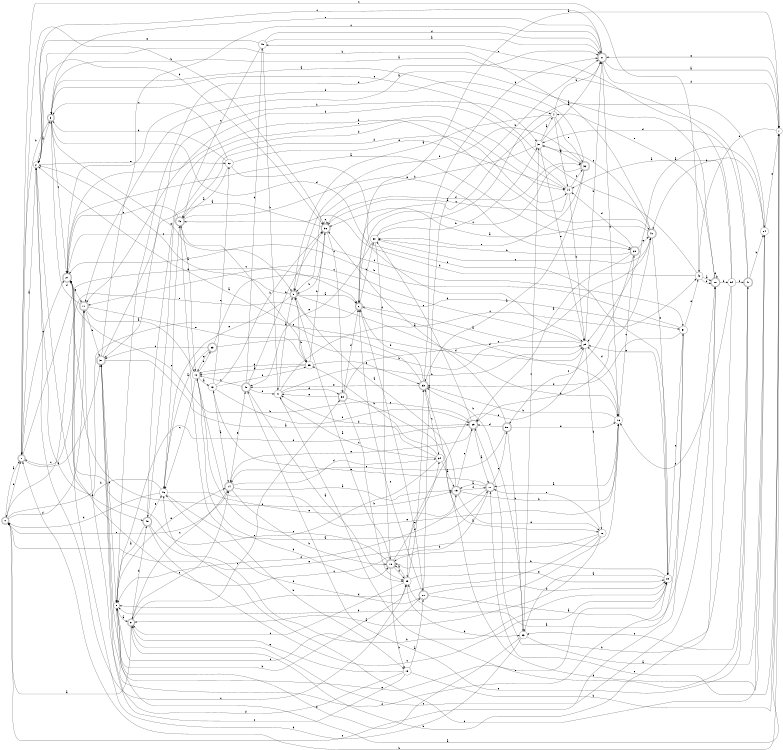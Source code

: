 digraph n44_9 {
__start0 [label="" shape="none"];

rankdir=LR;
size="8,5";

s0 [style="rounded,filled", color="black", fillcolor="white" shape="doublecircle", label="0"];
s1 [style="rounded,filled", color="black", fillcolor="white" shape="doublecircle", label="1"];
s2 [style="filled", color="black", fillcolor="white" shape="circle", label="2"];
s3 [style="rounded,filled", color="black", fillcolor="white" shape="doublecircle", label="3"];
s4 [style="filled", color="black", fillcolor="white" shape="circle", label="4"];
s5 [style="rounded,filled", color="black", fillcolor="white" shape="doublecircle", label="5"];
s6 [style="rounded,filled", color="black", fillcolor="white" shape="doublecircle", label="6"];
s7 [style="filled", color="black", fillcolor="white" shape="circle", label="7"];
s8 [style="filled", color="black", fillcolor="white" shape="circle", label="8"];
s9 [style="rounded,filled", color="black", fillcolor="white" shape="doublecircle", label="9"];
s10 [style="rounded,filled", color="black", fillcolor="white" shape="doublecircle", label="10"];
s11 [style="rounded,filled", color="black", fillcolor="white" shape="doublecircle", label="11"];
s12 [style="filled", color="black", fillcolor="white" shape="circle", label="12"];
s13 [style="filled", color="black", fillcolor="white" shape="circle", label="13"];
s14 [style="rounded,filled", color="black", fillcolor="white" shape="doublecircle", label="14"];
s15 [style="rounded,filled", color="black", fillcolor="white" shape="doublecircle", label="15"];
s16 [style="filled", color="black", fillcolor="white" shape="circle", label="16"];
s17 [style="rounded,filled", color="black", fillcolor="white" shape="doublecircle", label="17"];
s18 [style="rounded,filled", color="black", fillcolor="white" shape="doublecircle", label="18"];
s19 [style="filled", color="black", fillcolor="white" shape="circle", label="19"];
s20 [style="rounded,filled", color="black", fillcolor="white" shape="doublecircle", label="20"];
s21 [style="rounded,filled", color="black", fillcolor="white" shape="doublecircle", label="21"];
s22 [style="filled", color="black", fillcolor="white" shape="circle", label="22"];
s23 [style="filled", color="black", fillcolor="white" shape="circle", label="23"];
s24 [style="filled", color="black", fillcolor="white" shape="circle", label="24"];
s25 [style="filled", color="black", fillcolor="white" shape="circle", label="25"];
s26 [style="filled", color="black", fillcolor="white" shape="circle", label="26"];
s27 [style="rounded,filled", color="black", fillcolor="white" shape="doublecircle", label="27"];
s28 [style="rounded,filled", color="black", fillcolor="white" shape="doublecircle", label="28"];
s29 [style="rounded,filled", color="black", fillcolor="white" shape="doublecircle", label="29"];
s30 [style="filled", color="black", fillcolor="white" shape="circle", label="30"];
s31 [style="filled", color="black", fillcolor="white" shape="circle", label="31"];
s32 [style="rounded,filled", color="black", fillcolor="white" shape="doublecircle", label="32"];
s33 [style="rounded,filled", color="black", fillcolor="white" shape="doublecircle", label="33"];
s34 [style="filled", color="black", fillcolor="white" shape="circle", label="34"];
s35 [style="filled", color="black", fillcolor="white" shape="circle", label="35"];
s36 [style="rounded,filled", color="black", fillcolor="white" shape="doublecircle", label="36"];
s37 [style="rounded,filled", color="black", fillcolor="white" shape="doublecircle", label="37"];
s38 [style="rounded,filled", color="black", fillcolor="white" shape="doublecircle", label="38"];
s39 [style="filled", color="black", fillcolor="white" shape="circle", label="39"];
s40 [style="rounded,filled", color="black", fillcolor="white" shape="doublecircle", label="40"];
s41 [style="filled", color="black", fillcolor="white" shape="circle", label="41"];
s42 [style="filled", color="black", fillcolor="white" shape="circle", label="42"];
s43 [style="rounded,filled", color="black", fillcolor="white" shape="doublecircle", label="43"];
s44 [style="filled", color="black", fillcolor="white" shape="circle", label="44"];
s45 [style="rounded,filled", color="black", fillcolor="white" shape="doublecircle", label="45"];
s46 [style="filled", color="black", fillcolor="white" shape="circle", label="46"];
s47 [style="rounded,filled", color="black", fillcolor="white" shape="doublecircle", label="47"];
s48 [style="rounded,filled", color="black", fillcolor="white" shape="doublecircle", label="48"];
s49 [style="filled", color="black", fillcolor="white" shape="circle", label="49"];
s50 [style="rounded,filled", color="black", fillcolor="white" shape="doublecircle", label="50"];
s51 [style="filled", color="black", fillcolor="white" shape="circle", label="51"];
s52 [style="filled", color="black", fillcolor="white" shape="circle", label="52"];
s53 [style="rounded,filled", color="black", fillcolor="white" shape="doublecircle", label="53"];
s54 [style="filled", color="black", fillcolor="white" shape="circle", label="54"];
s0 -> s1 [label="a"];
s0 -> s1 [label="b"];
s0 -> s25 [label="c"];
s0 -> s11 [label="d"];
s0 -> s14 [label="e"];
s1 -> s2 [label="a"];
s1 -> s36 [label="b"];
s1 -> s27 [label="c"];
s1 -> s37 [label="d"];
s1 -> s6 [label="e"];
s2 -> s3 [label="a"];
s2 -> s36 [label="b"];
s2 -> s39 [label="c"];
s2 -> s45 [label="d"];
s2 -> s52 [label="e"];
s3 -> s4 [label="a"];
s3 -> s1 [label="b"];
s3 -> s27 [label="c"];
s3 -> s25 [label="d"];
s3 -> s5 [label="e"];
s4 -> s5 [label="a"];
s4 -> s21 [label="b"];
s4 -> s6 [label="c"];
s4 -> s44 [label="d"];
s4 -> s32 [label="e"];
s5 -> s6 [label="a"];
s5 -> s35 [label="b"];
s5 -> s2 [label="c"];
s5 -> s16 [label="d"];
s5 -> s46 [label="e"];
s6 -> s7 [label="a"];
s6 -> s30 [label="b"];
s6 -> s20 [label="c"];
s6 -> s16 [label="d"];
s6 -> s0 [label="e"];
s7 -> s8 [label="a"];
s7 -> s1 [label="b"];
s7 -> s17 [label="c"];
s7 -> s42 [label="d"];
s7 -> s21 [label="e"];
s8 -> s9 [label="a"];
s8 -> s39 [label="b"];
s8 -> s20 [label="c"];
s8 -> s21 [label="d"];
s8 -> s14 [label="e"];
s9 -> s0 [label="a"];
s9 -> s10 [label="b"];
s9 -> s38 [label="c"];
s9 -> s45 [label="d"];
s9 -> s14 [label="e"];
s10 -> s11 [label="a"];
s10 -> s54 [label="b"];
s10 -> s9 [label="c"];
s10 -> s10 [label="d"];
s10 -> s4 [label="e"];
s11 -> s12 [label="a"];
s11 -> s37 [label="b"];
s11 -> s1 [label="c"];
s11 -> s3 [label="d"];
s11 -> s35 [label="e"];
s12 -> s13 [label="a"];
s12 -> s53 [label="b"];
s12 -> s46 [label="c"];
s12 -> s18 [label="d"];
s12 -> s16 [label="e"];
s13 -> s14 [label="a"];
s13 -> s36 [label="b"];
s13 -> s52 [label="c"];
s13 -> s29 [label="d"];
s13 -> s35 [label="e"];
s14 -> s15 [label="a"];
s14 -> s18 [label="b"];
s14 -> s9 [label="c"];
s14 -> s34 [label="d"];
s14 -> s48 [label="e"];
s15 -> s5 [label="a"];
s15 -> s16 [label="b"];
s15 -> s29 [label="c"];
s15 -> s17 [label="d"];
s15 -> s26 [label="e"];
s16 -> s17 [label="a"];
s16 -> s33 [label="b"];
s16 -> s28 [label="c"];
s16 -> s25 [label="d"];
s16 -> s0 [label="e"];
s17 -> s15 [label="a"];
s17 -> s18 [label="b"];
s17 -> s50 [label="c"];
s17 -> s8 [label="d"];
s17 -> s13 [label="e"];
s18 -> s5 [label="a"];
s18 -> s19 [label="b"];
s18 -> s12 [label="c"];
s18 -> s39 [label="d"];
s18 -> s34 [label="e"];
s19 -> s20 [label="a"];
s19 -> s7 [label="b"];
s19 -> s37 [label="c"];
s19 -> s11 [label="d"];
s19 -> s9 [label="e"];
s20 -> s10 [label="a"];
s20 -> s21 [label="b"];
s20 -> s6 [label="c"];
s20 -> s22 [label="d"];
s20 -> s46 [label="e"];
s21 -> s7 [label="a"];
s21 -> s16 [label="b"];
s21 -> s2 [label="c"];
s21 -> s7 [label="d"];
s21 -> s3 [label="e"];
s22 -> s23 [label="a"];
s22 -> s18 [label="b"];
s22 -> s51 [label="c"];
s22 -> s37 [label="d"];
s22 -> s25 [label="e"];
s23 -> s24 [label="a"];
s23 -> s33 [label="b"];
s23 -> s31 [label="c"];
s23 -> s27 [label="d"];
s23 -> s8 [label="e"];
s24 -> s25 [label="a"];
s24 -> s40 [label="b"];
s24 -> s46 [label="c"];
s24 -> s33 [label="d"];
s24 -> s7 [label="e"];
s25 -> s6 [label="a"];
s25 -> s21 [label="b"];
s25 -> s11 [label="c"];
s25 -> s26 [label="d"];
s25 -> s39 [label="e"];
s26 -> s9 [label="a"];
s26 -> s8 [label="b"];
s26 -> s27 [label="c"];
s26 -> s8 [label="d"];
s26 -> s17 [label="e"];
s27 -> s28 [label="a"];
s27 -> s40 [label="b"];
s27 -> s51 [label="c"];
s27 -> s15 [label="d"];
s27 -> s11 [label="e"];
s28 -> s29 [label="a"];
s28 -> s30 [label="b"];
s28 -> s50 [label="c"];
s28 -> s44 [label="d"];
s28 -> s40 [label="e"];
s29 -> s17 [label="a"];
s29 -> s27 [label="b"];
s29 -> s30 [label="c"];
s29 -> s8 [label="d"];
s29 -> s14 [label="e"];
s30 -> s24 [label="a"];
s30 -> s31 [label="b"];
s30 -> s40 [label="c"];
s30 -> s18 [label="d"];
s30 -> s48 [label="e"];
s31 -> s4 [label="a"];
s31 -> s5 [label="b"];
s31 -> s32 [label="c"];
s31 -> s21 [label="d"];
s31 -> s25 [label="e"];
s32 -> s33 [label="a"];
s32 -> s5 [label="b"];
s32 -> s6 [label="c"];
s32 -> s27 [label="d"];
s32 -> s30 [label="e"];
s33 -> s2 [label="a"];
s33 -> s6 [label="b"];
s33 -> s34 [label="c"];
s33 -> s21 [label="d"];
s33 -> s48 [label="e"];
s34 -> s15 [label="a"];
s34 -> s35 [label="b"];
s34 -> s41 [label="c"];
s34 -> s41 [label="d"];
s34 -> s27 [label="e"];
s35 -> s12 [label="a"];
s35 -> s36 [label="b"];
s35 -> s43 [label="c"];
s35 -> s12 [label="d"];
s35 -> s33 [label="e"];
s36 -> s37 [label="a"];
s36 -> s5 [label="b"];
s36 -> s38 [label="c"];
s36 -> s32 [label="d"];
s36 -> s36 [label="e"];
s37 -> s29 [label="a"];
s37 -> s31 [label="b"];
s37 -> s21 [label="c"];
s37 -> s8 [label="d"];
s37 -> s22 [label="e"];
s38 -> s26 [label="a"];
s38 -> s39 [label="b"];
s38 -> s40 [label="c"];
s38 -> s6 [label="d"];
s38 -> s41 [label="e"];
s39 -> s18 [label="a"];
s39 -> s23 [label="b"];
s39 -> s9 [label="c"];
s39 -> s33 [label="d"];
s39 -> s22 [label="e"];
s40 -> s36 [label="a"];
s40 -> s2 [label="b"];
s40 -> s31 [label="c"];
s40 -> s29 [label="d"];
s40 -> s22 [label="e"];
s41 -> s5 [label="a"];
s41 -> s25 [label="b"];
s41 -> s42 [label="c"];
s41 -> s38 [label="d"];
s41 -> s47 [label="e"];
s42 -> s10 [label="a"];
s42 -> s10 [label="b"];
s42 -> s1 [label="c"];
s42 -> s43 [label="d"];
s42 -> s3 [label="e"];
s43 -> s12 [label="a"];
s43 -> s19 [label="b"];
s43 -> s27 [label="c"];
s43 -> s44 [label="d"];
s43 -> s28 [label="e"];
s44 -> s36 [label="a"];
s44 -> s25 [label="b"];
s44 -> s32 [label="c"];
s44 -> s11 [label="d"];
s44 -> s45 [label="e"];
s45 -> s8 [label="a"];
s45 -> s22 [label="b"];
s45 -> s22 [label="c"];
s45 -> s44 [label="d"];
s45 -> s46 [label="e"];
s46 -> s17 [label="a"];
s46 -> s2 [label="b"];
s46 -> s43 [label="c"];
s46 -> s0 [label="d"];
s46 -> s15 [label="e"];
s47 -> s3 [label="a"];
s47 -> s24 [label="b"];
s47 -> s23 [label="c"];
s47 -> s31 [label="d"];
s47 -> s48 [label="e"];
s48 -> s39 [label="a"];
s48 -> s36 [label="b"];
s48 -> s12 [label="c"];
s48 -> s49 [label="d"];
s48 -> s41 [label="e"];
s49 -> s21 [label="a"];
s49 -> s41 [label="b"];
s49 -> s43 [label="c"];
s49 -> s21 [label="d"];
s49 -> s2 [label="e"];
s50 -> s36 [label="a"];
s50 -> s23 [label="b"];
s50 -> s14 [label="c"];
s50 -> s29 [label="d"];
s50 -> s16 [label="e"];
s51 -> s39 [label="a"];
s51 -> s27 [label="b"];
s51 -> s0 [label="c"];
s51 -> s33 [label="d"];
s51 -> s42 [label="e"];
s52 -> s43 [label="a"];
s52 -> s3 [label="b"];
s52 -> s3 [label="c"];
s52 -> s44 [label="d"];
s52 -> s22 [label="e"];
s53 -> s46 [label="a"];
s53 -> s25 [label="b"];
s53 -> s37 [label="c"];
s53 -> s51 [label="d"];
s53 -> s12 [label="e"];
s54 -> s44 [label="a"];
s54 -> s29 [label="b"];
s54 -> s16 [label="c"];
s54 -> s47 [label="d"];
s54 -> s49 [label="e"];

}